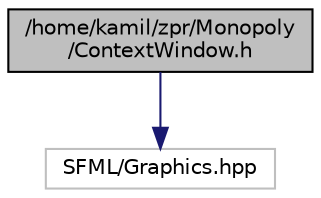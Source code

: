 digraph "/home/kamil/zpr/Monopoly/ContextWindow.h"
{
 // LATEX_PDF_SIZE
  edge [fontname="Helvetica",fontsize="10",labelfontname="Helvetica",labelfontsize="10"];
  node [fontname="Helvetica",fontsize="10",shape=record];
  Node1 [label="/home/kamil/zpr/Monopoly\l/ContextWindow.h",height=0.2,width=0.4,color="black", fillcolor="grey75", style="filled", fontcolor="black",tooltip="Source file for context Window class It is Singleton class type used mainly for handling SFML window ..."];
  Node1 -> Node2 [color="midnightblue",fontsize="10",style="solid",fontname="Helvetica"];
  Node2 [label="SFML/Graphics.hpp",height=0.2,width=0.4,color="grey75", fillcolor="white", style="filled",tooltip=" "];
}
